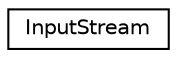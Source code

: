 digraph "Graphical Class Hierarchy"
{
 // LATEX_PDF_SIZE
  edge [fontname="Helvetica",fontsize="10",labelfontname="Helvetica",labelfontsize="10"];
  node [fontname="Helvetica",fontsize="10",shape=record];
  rankdir="LR";
  Node0 [label="InputStream",height=0.2,width=0.4,color="black", fillcolor="white", style="filled",URL="$class_input_stream.html",tooltip=" "];
}
